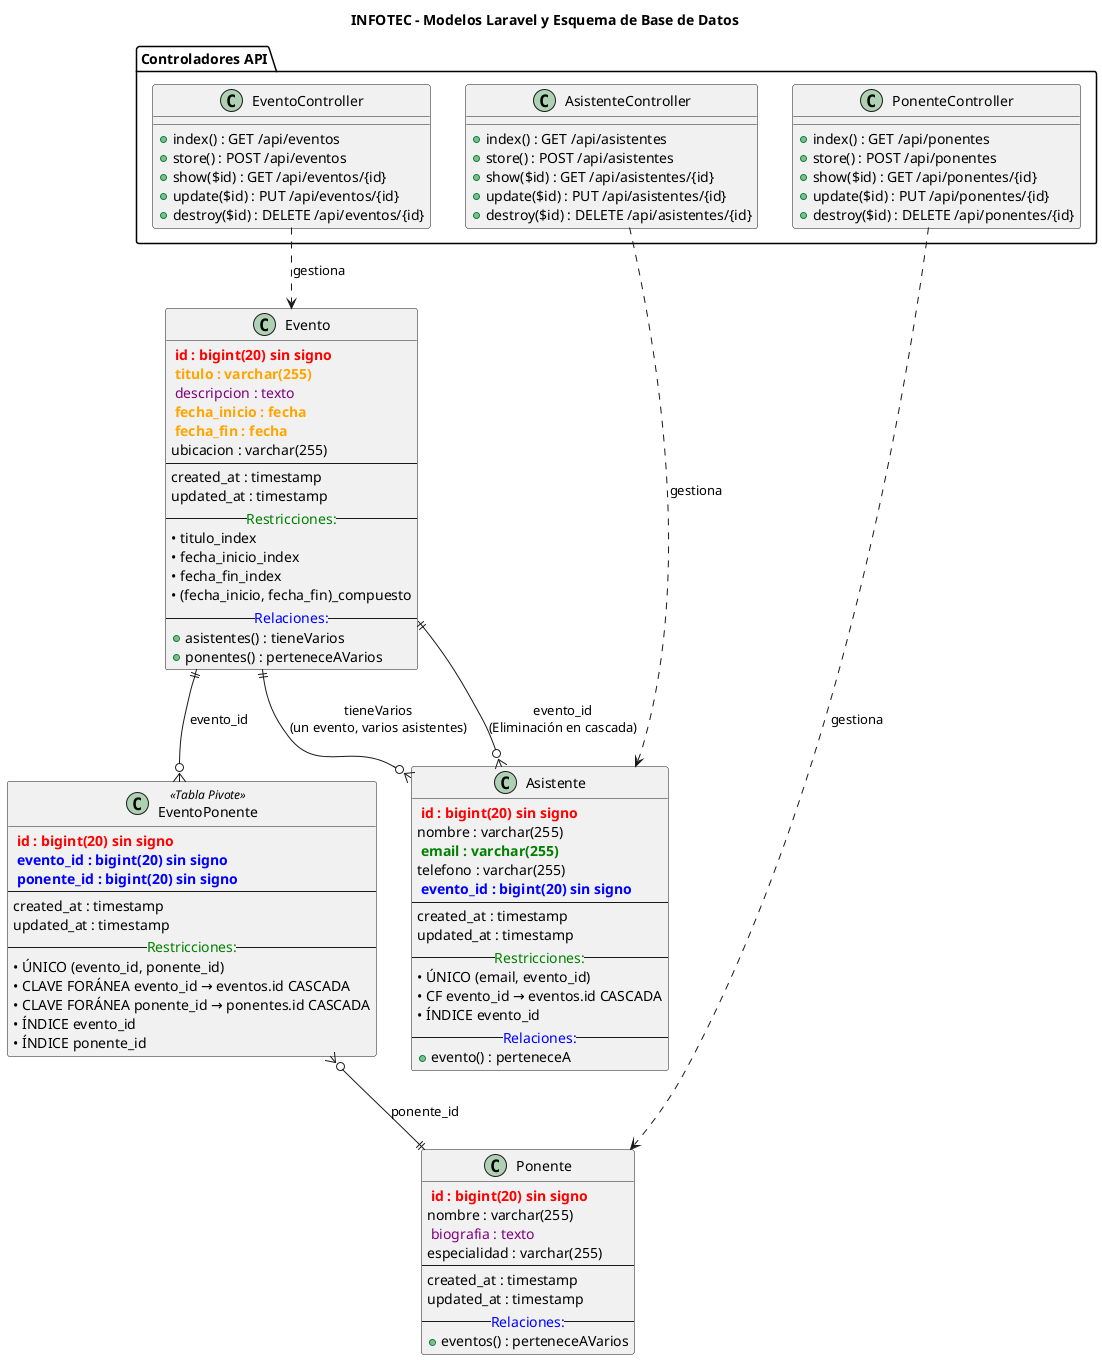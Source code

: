 @startuml INFOTEC Modelos Laravel
!define ENTITY class
!define PRIMARY_KEY <b><color:red>
!define FOREIGN_KEY <b><color:blue>
!define UNIQUE <b><color:green>
!define INDEX <b><color:orange>
!define TEXT <color:purple>

title INFOTEC - Modelos Laravel y Esquema de Base de Datos

' ============================================================================
' ENTIDADES / MODELOS
' ============================================================================

ENTITY Evento {
    PRIMARY_KEY id : bigint(20) sin signo
    INDEX titulo : varchar(255)
    TEXT descripcion : texto
    INDEX fecha_inicio : fecha
    INDEX fecha_fin : fecha
    ubicacion : varchar(255)
    --
    created_at : timestamp
    updated_at : timestamp
    -- <color:green>Restricciones:</color> --
    • titulo_index
    • fecha_inicio_index  
    • fecha_fin_index
    • (fecha_inicio, fecha_fin)_compuesto
    -- <color:blue>Relaciones:</color> --
    + asistentes() : tieneVarios
    + ponentes() : perteneceAVarios
}

ENTITY Ponente {
    PRIMARY_KEY id : bigint(20) sin signo
    nombre : varchar(255)
    TEXT biografia : texto
    especialidad : varchar(255)
    --
    created_at : timestamp
    updated_at : timestamp
    -- <color:blue>Relaciones:</color> --
    + eventos() : perteneceAVarios
}

ENTITY Asistente {
    PRIMARY_KEY id : bigint(20) sin signo
    nombre : varchar(255)
    UNIQUE email : varchar(255)
    telefono : varchar(255)
    FOREIGN_KEY evento_id : bigint(20) sin signo
    --
    created_at : timestamp
    updated_at : timestamp
    -- <color:green>Restricciones:</color> --
    • ÚNICO (email, evento_id)
    • CF evento_id → eventos.id CASCADA
    • ÍNDICE evento_id
    -- <color:blue>Relaciones:</color> --
    + evento() : perteneceA
}

ENTITY EventoPonente <<Tabla Pivote>> {
    PRIMARY_KEY id : bigint(20) sin signo
    FOREIGN_KEY evento_id : bigint(20) sin signo
    FOREIGN_KEY ponente_id : bigint(20) sin signo
    --
    created_at : timestamp
    updated_at : timestamp
    -- <color:green>Restricciones:</color> --
    • ÚNICO (evento_id, ponente_id)
    • CLAVE FORÁNEA evento_id → eventos.id CASCADA
    • CLAVE FORÁNEA ponente_id → ponentes.id CASCADA
    • ÍNDICE evento_id
    • ÍNDICE ponente_id
}

' ============================================================================
' RELACIONES
' ============================================================================

' Uno-a-Varios: Evento → Asistentes
Evento ||--o{ Asistente : "tieneVarios\n(un evento, varios asistentes)"

' Varios-a-Varios: Evento ↔ Ponentes
Evento ||--o{ EventoPonente : "evento_id"
EventoPonente }o--|| Ponente : "ponente_id"

' Líneas de Restricción de Clave Foránea
Asistente }o--|| Evento : "evento_id\n(Eliminación en cascada)"

' ============================================================================
' CONTROLADORES Y ENDPOINTS API
' ============================================================================

package "Controladores API" {
    class EventoController {
        + index() : GET /api/eventos
        + store() : POST /api/eventos
        + show($id) : GET /api/eventos/{id}
        + update($id) : PUT /api/eventos/{id}
        + destroy($id) : DELETE /api/eventos/{id}
    }

    class AsistenteController {
        + index() : GET /api/asistentes
        + store() : POST /api/asistentes
        + show($id) : GET /api/asistentes/{id}
        + update($id) : PUT /api/asistentes/{id}
        + destroy($id) : DELETE /api/asistentes/{id}
    }

    class PonenteController {
        + index() : GET /api/ponentes
        + store() : POST /api/ponentes
        + show($id) : GET /api/ponentes/{id}
        + update($id) : PUT /api/ponentes/{id}
        + destroy($id) : DELETE /api/ponentes/{id}
    }
}

EventoController ..> Evento : "gestiona"
AsistenteController ..> Asistente : "gestiona"
PonenteController ..> Ponente : "gestiona"

@enduml